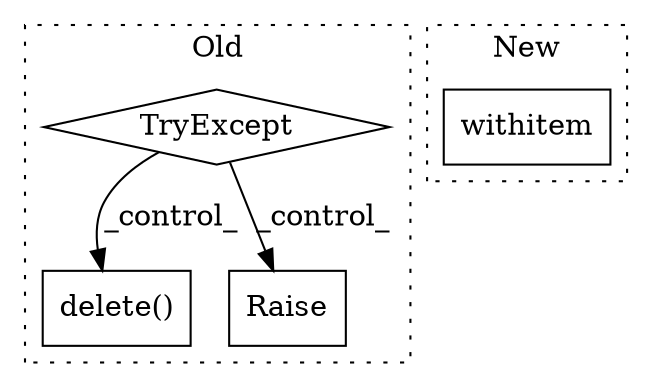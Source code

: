 digraph G {
subgraph cluster0 {
1 [label="delete()" a="75" s="38926" l="15" shape="box"];
3 [label="TryExcept" a="71" s="38787" l="17" shape="diamond"];
4 [label="Raise" a="91" s="39094" l="6" shape="box"];
label = "Old";
style="dotted";
}
subgraph cluster1 {
2 [label="withitem" a="49" s="39351" l="13" shape="box"];
label = "New";
style="dotted";
}
3 -> 4 [label="_control_"];
3 -> 1 [label="_control_"];
}